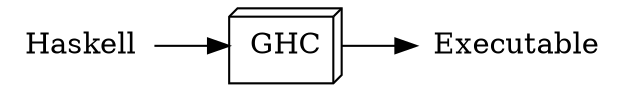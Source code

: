 digraph G {
  Haskell    [ shape=plaintext ]
  Executable [ shape=plaintext ]
  GHC        [ shape=box3d ]
  Haskell->GHC
  GHC->Executable
  rankdir="LR"
}
